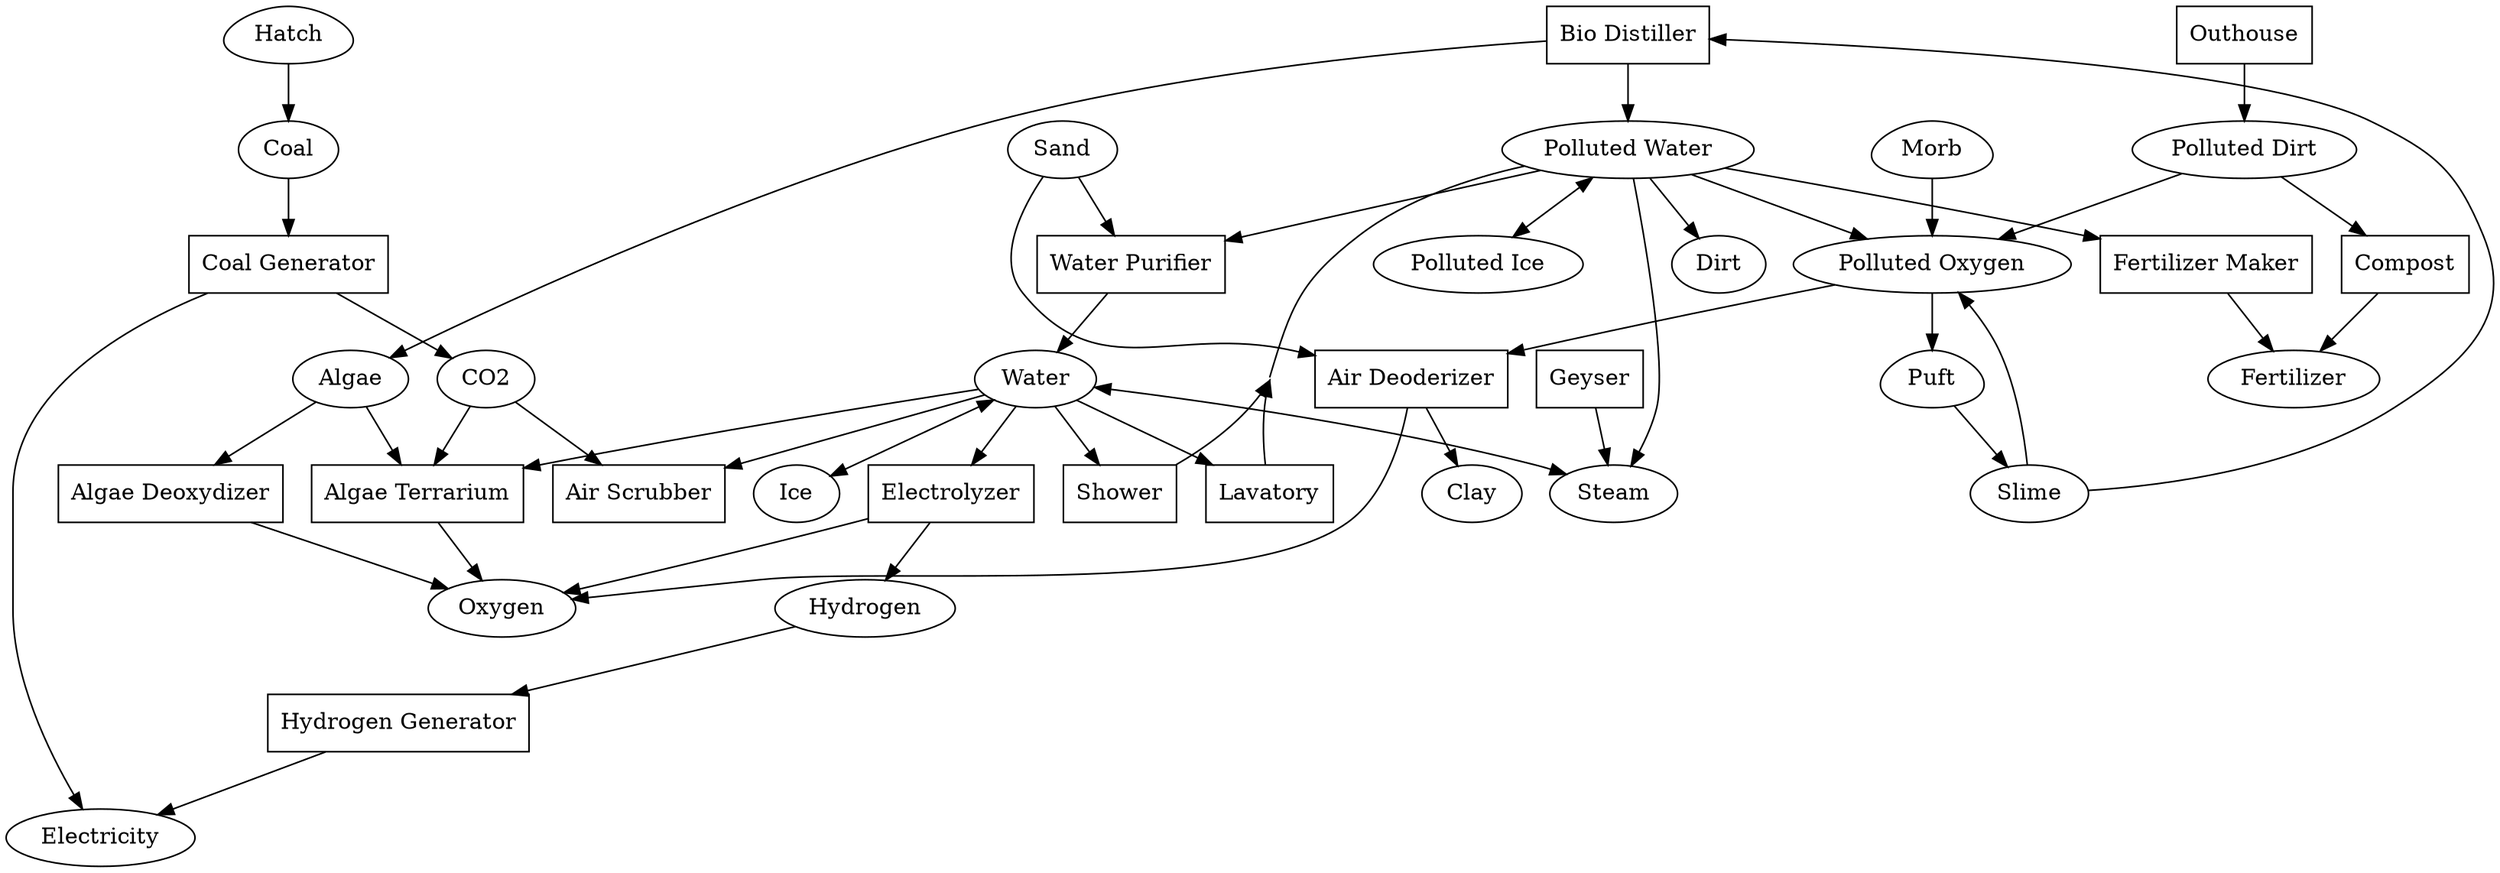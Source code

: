 strict digraph G {
	graph [concentrate=true]

	// oxygen
	"Algae Deoxydizer" [shape=box];
	"Algae" -> "Algae Deoxydizer";
	"Algae Deoxydizer" -> "Oxygen";

	"Algae Terrarium" [shape=box];
	"CO2" -> "Algae Terrarium";
	"Water" -> "Algae Terrarium";
	"Algae" -> "Algae Terrarium";
	"Algae Terrarium" -> "Oxygen";

	"Electrolyzer" [shape=box];
	"Water" -> "Electrolyzer";
	"Electrolyzer" -> "Oxygen";
	"Electrolyzer" -> "Hydrogen";

	"Air Deoderizer" [shape=box];
	"Polluted Oxygen" -> "Air Deoderizer";
	"Sand" -> "Air Deoderizer";
	"Air Deoderizer" -> "Clay";
	"Air Deoderizer" -> "Oxygen";

	"Air Scrubber" [shape=box];
	"CO2" -> "Air Scrubber";
	"Water" -> "Air Scrubber";

	// power
	"Hydrogen Generator" [shape=box];
	"Hydrogen" -> "Hydrogen Generator";
	"Hydrogen Generator" -> "Electricity";

	"Coal Generator" [shape=box];
	"Coal" -> "Coal Generator";
	"Coal Generator" -> "Electricity";
	"Coal Generator" -> "CO2";

	// plumbing
	"Outhouse" [shape=box];
	"Outhouse" -> "Polluted Dirt";

	"Lavatory" [shape=box];
	"Water" -> "Lavatory";
	"Lavatory" -> "Polluted Water";

	"Shower" [shape=box];
	"Water" -> "Shower";
	"Shower" -> "Polluted Water";

	// refinement
	"Bio Distiller" [shape=box];
	"Slime" -> "Bio Distiller";
	"Bio Distiller" -> "Algae";
	"Bio Distiller" -> "Polluted Water";

	"Water Purifier" [shape=box];
	"Polluted Water" -> "Water Purifier";
	"Sand" -> "Water Purifier";
	"Water Purifier" -> "Water";

	"Compost" [shape=box];
	"Polluted Dirt" -> "Compost";
	"Compost" -> "Fertilizer";

	"Fertilizer Maker" [shape=box];
	"Polluted Water" -> "Fertilizer Maker";
	"Fertilizer Maker" -> "Fertilizer";

	// resources
	"Slime" -> "Polluted Oxygen";

	"Polluted Water" -> "Steam";
	"Polluted Water" -> "Dirt";
	"Polluted Water" -> "Polluted Oxygen";
	"Polluted Water" -> "Polluted Ice";
	"Polluted Ice" -> "Polluted Water";
	"Water" -> "Steam";
	"Geyser" [shape=box];
	"Geyser" -> "Steam";

	"Steam" -> "Water";

	"Water" -> "Ice";
	"Ice" -> "Water";

	"Polluted Dirt" -> "Polluted Oxygen";

	// creatures
	"Hatch" [shape=egg];
	"Hatch" -> "Coal";

	"Morb" [shape=egg];
	"Morb" -> "Polluted Oxygen";

	"Puft" [shape=egg];
	"Polluted Oxygen" -> "Puft";
	"Puft" -> "Slime";
}
